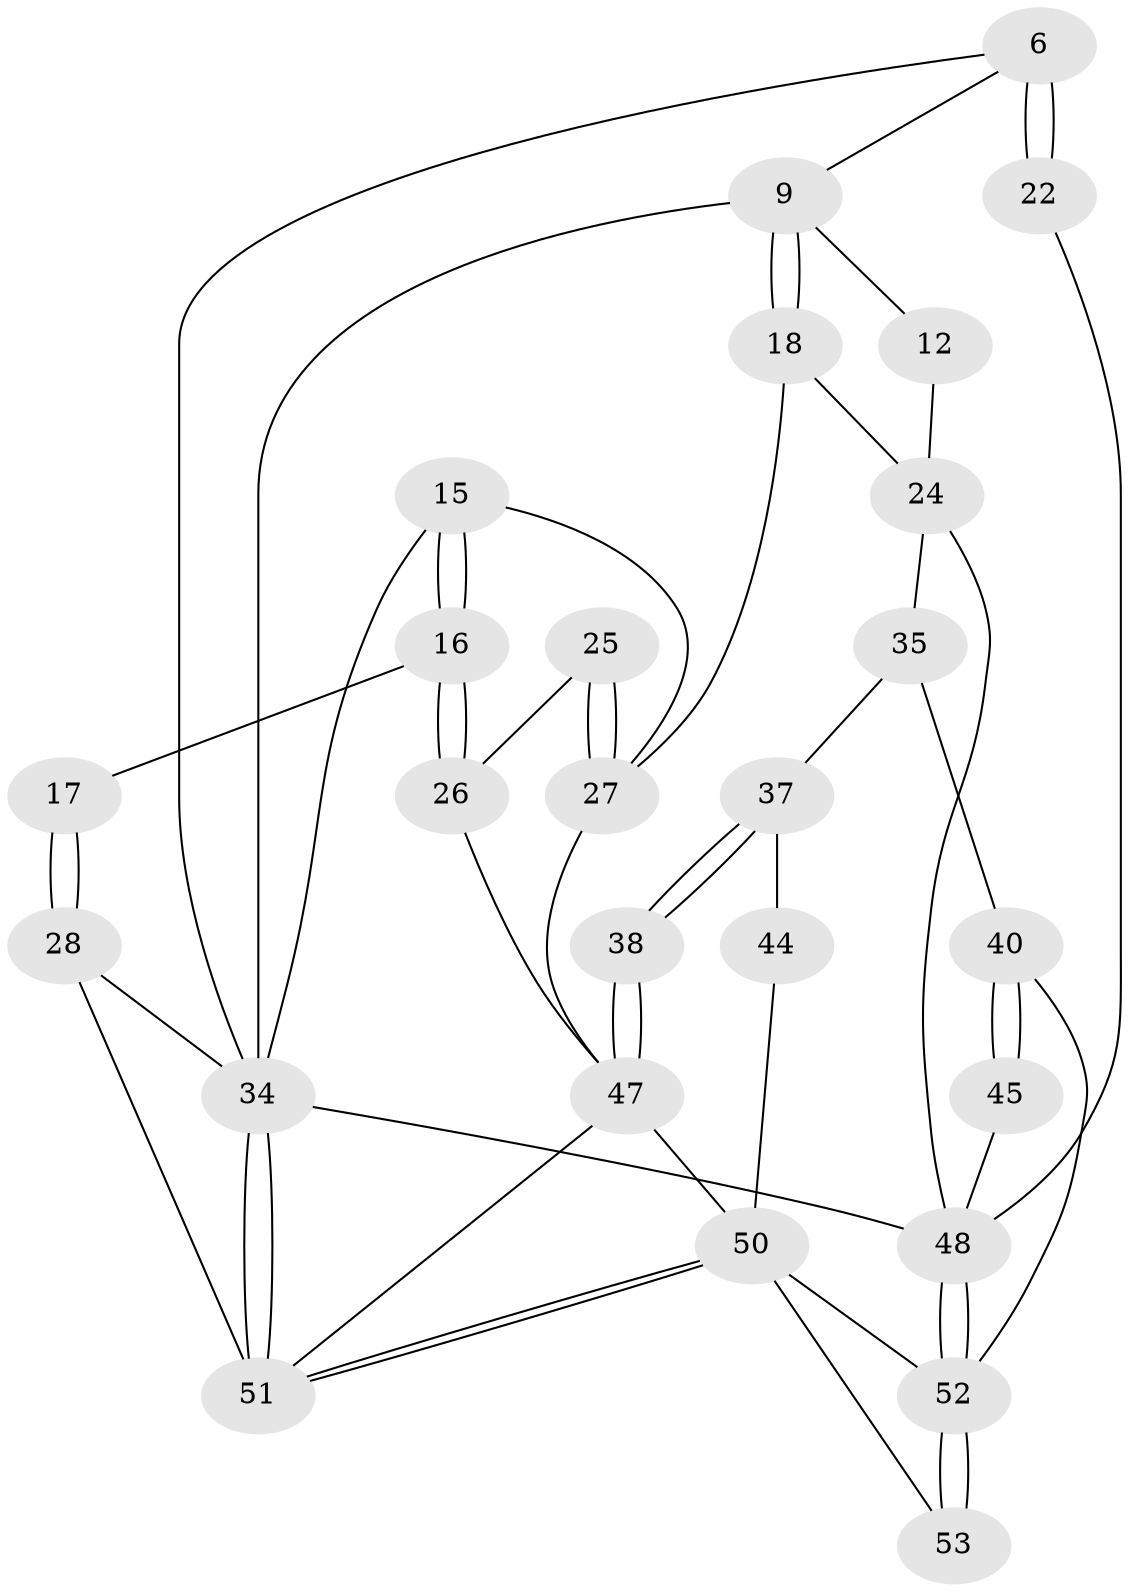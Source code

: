 // original degree distribution, {3: 0.03773584905660377, 6: 0.24528301886792453, 4: 0.3018867924528302, 5: 0.41509433962264153}
// Generated by graph-tools (version 1.1) at 2025/05/03/04/25 22:05:10]
// undirected, 26 vertices, 55 edges
graph export_dot {
graph [start="1"]
  node [color=gray90,style=filled];
  6 [pos="+0.9221419415926624+0.2017185398068076",super="+1"];
  9 [pos="+0.4260197414076882+0.1543703524523695",super="+8"];
  12 [pos="+0.7120104259275521+0.3176470105517697"];
  15 [pos="+0.3306732345385333+0.2601064538408234"];
  16 [pos="+0.07824271539542245+0.33366436254075066"];
  17 [pos="+0.05750118682684093+0.3183083703273651"];
  18 [pos="+0.5637116572906796+0.4299899000520442"];
  22 [pos="+1+0.26889574945752837"];
  24 [pos="+0.6856426114988015+0.4925059884178494",super="+21"];
  25 [pos="+0.2363145059865379+0.3755509389217183"];
  26 [pos="+0.09201316972318714+0.3472046705925135"];
  27 [pos="+0.39878209116900687+0.5259891667586128",super="+19+20"];
  28 [pos="+0+0.32777796649847746",super="+14+13"];
  34 [pos="+0+1",super="+2+3+11"];
  35 [pos="+0.6859682679638672+0.5017370762753589"];
  37 [pos="+0.4376278799124268+0.7239390143759361",super="+36"];
  38 [pos="+0.2973429208439952+0.710399007376119"];
  40 [pos="+0.6872470692411824+0.8327296073728824",super="+39"];
  44 [pos="+0.5511349157298459+0.7826876372960402"];
  45 [pos="+1+0.8307234269135932"];
  47 [pos="+0.2582507493008979+0.7530937110940861",super="+30+29+33"];
  48 [pos="+1+1",super="+46+23"];
  50 [pos="+0.3092073412912168+1",super="+49+43"];
  51 [pos="+0.23995921656672511+1",super="+31+32"];
  52 [pos="+1+1",super="+41+42"];
  53 [pos="+0.48670944587291465+1"];
  6 -- 22 [weight=2];
  6 -- 22;
  6 -- 34;
  6 -- 9;
  9 -- 18;
  9 -- 18;
  9 -- 34 [weight=2];
  9 -- 12 [weight=2];
  12 -- 24;
  15 -- 16;
  15 -- 16;
  15 -- 27;
  15 -- 34;
  16 -- 17;
  16 -- 26;
  16 -- 26;
  17 -- 28 [weight=2];
  17 -- 28;
  18 -- 27;
  18 -- 24;
  22 -- 48 [weight=2];
  24 -- 35;
  24 -- 48;
  25 -- 26;
  25 -- 27 [weight=2];
  25 -- 27;
  26 -- 47;
  27 -- 47;
  28 -- 51;
  28 -- 34 [weight=2];
  34 -- 51 [weight=2];
  34 -- 51;
  34 -- 48;
  35 -- 40;
  35 -- 37;
  37 -- 38;
  37 -- 38;
  37 -- 44 [weight=2];
  38 -- 47 [weight=2];
  38 -- 47;
  40 -- 45 [weight=2];
  40 -- 45;
  40 -- 52;
  44 -- 50;
  45 -- 48;
  47 -- 51;
  47 -- 50;
  48 -- 52;
  48 -- 52;
  50 -- 51;
  50 -- 51;
  50 -- 53;
  50 -- 52;
  52 -- 53 [weight=2];
  52 -- 53;
}
